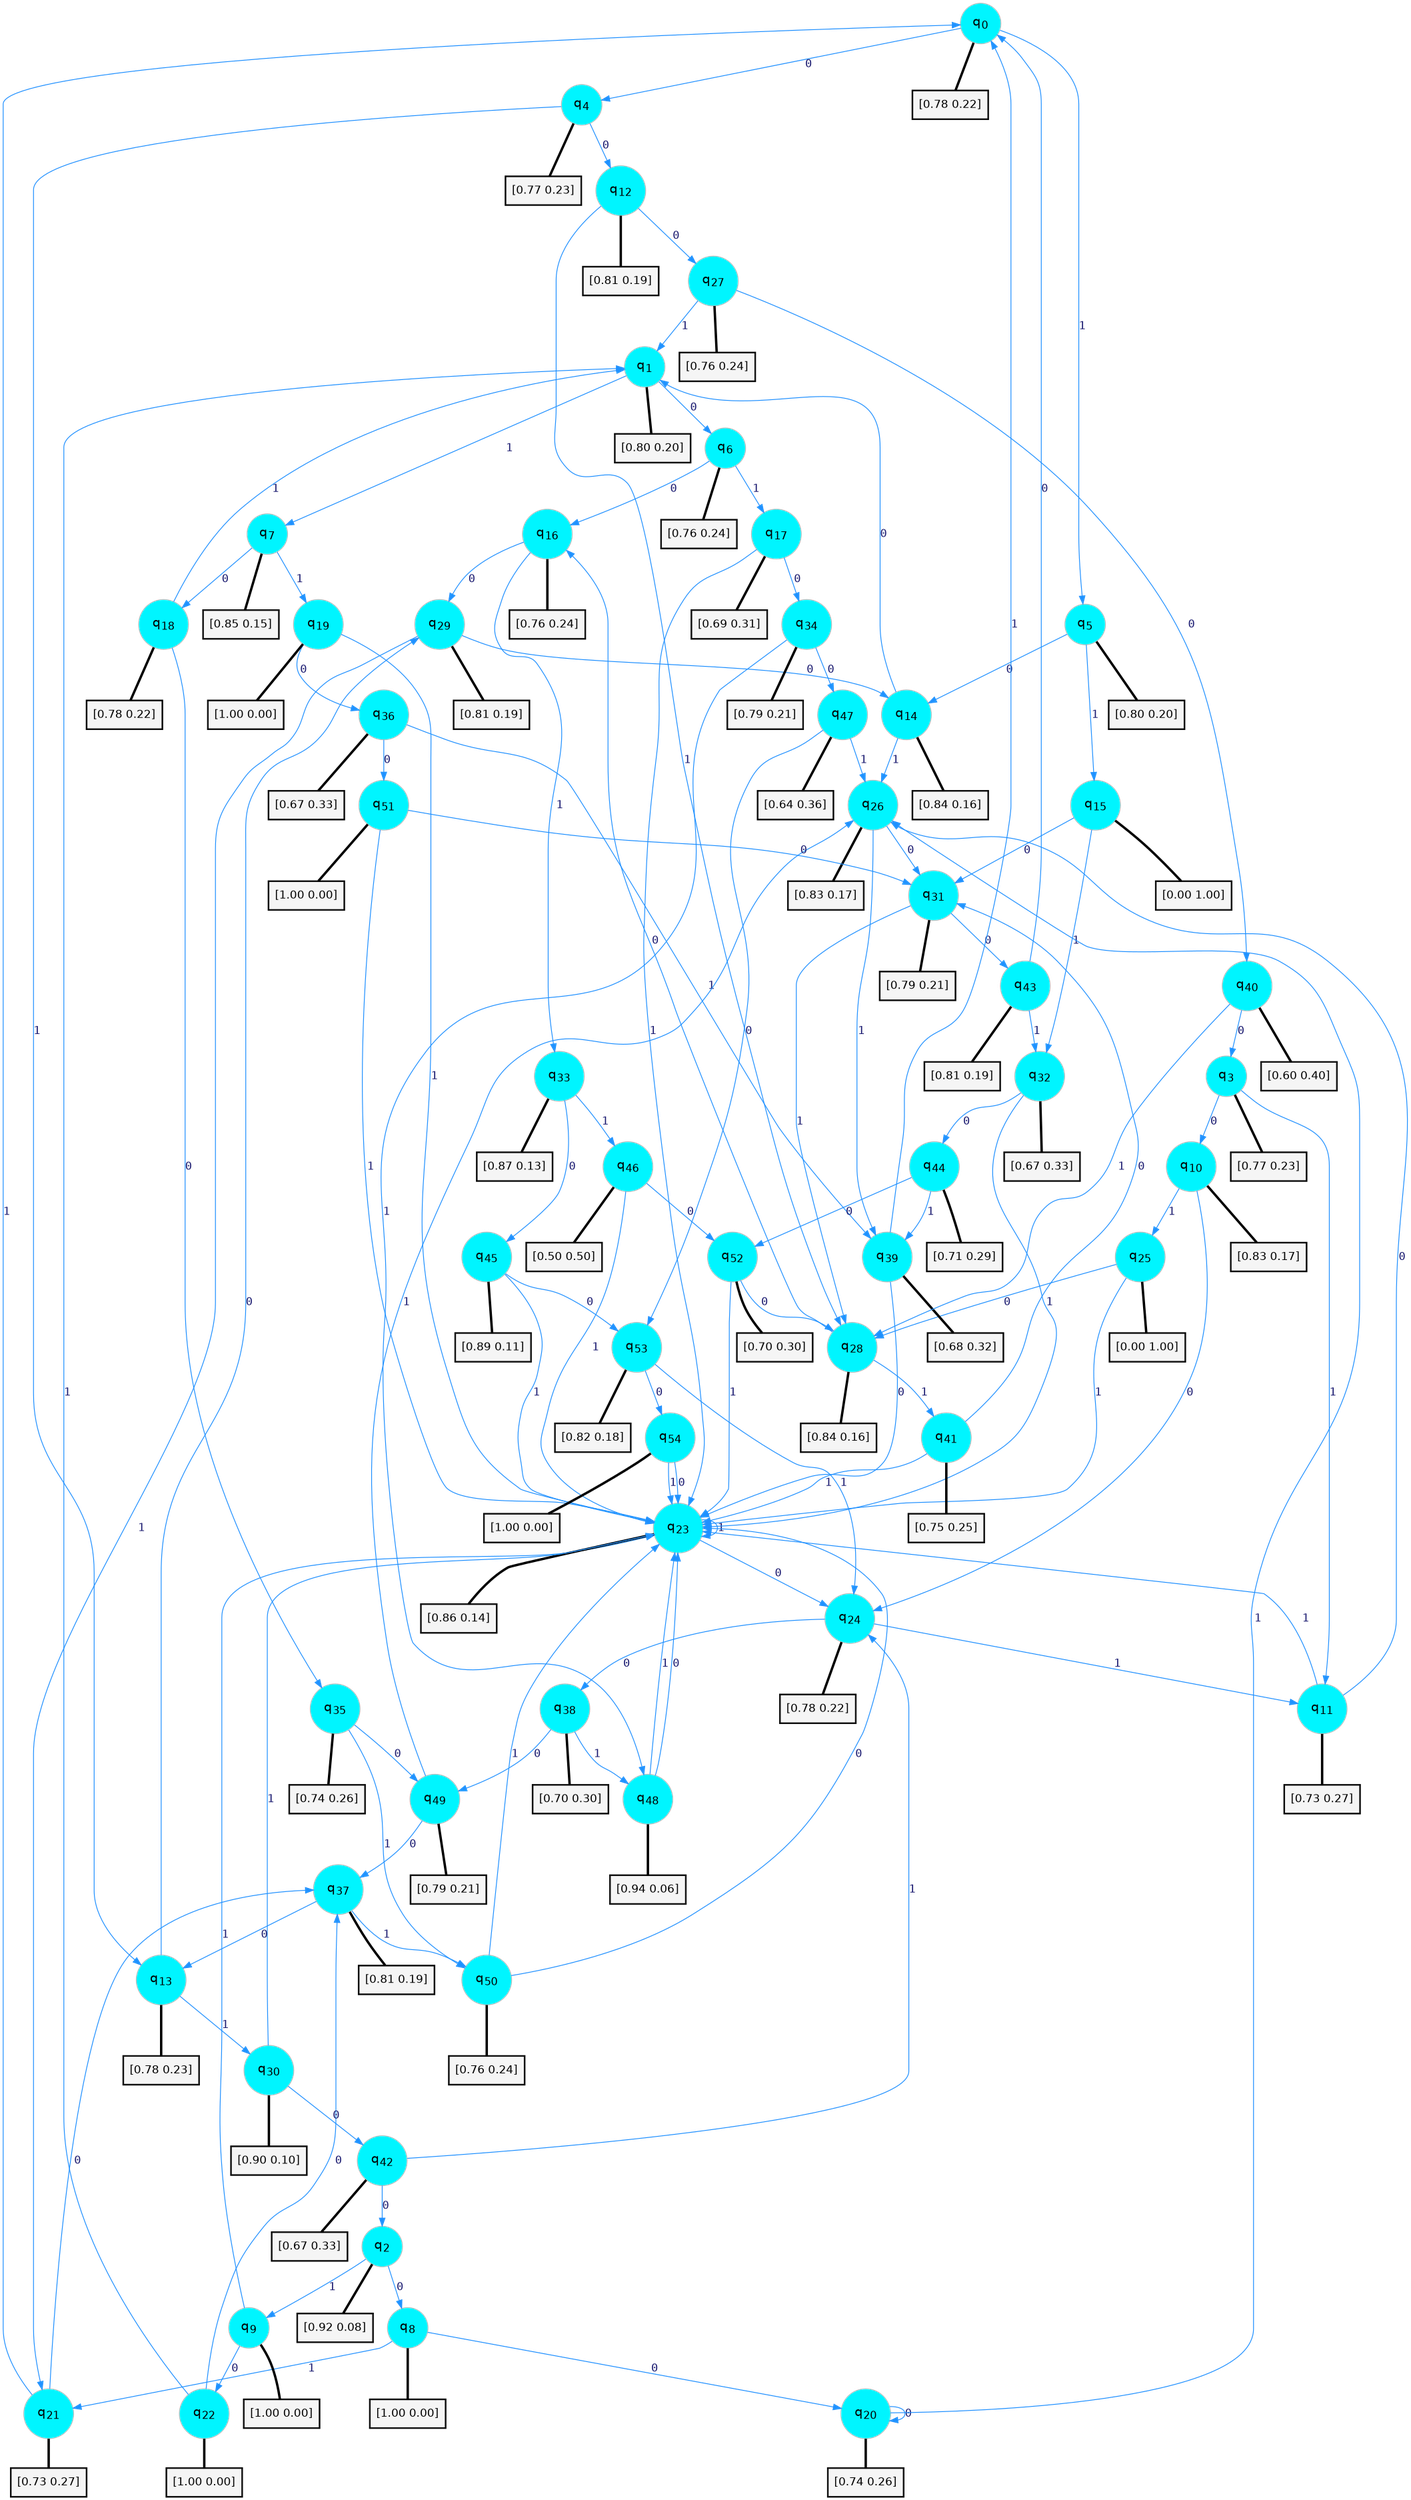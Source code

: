 digraph G {
graph [
bgcolor=transparent, dpi=300, rankdir=TD, size="40,25"];
node [
color=gray, fillcolor=turquoise1, fontcolor=black, fontname=Helvetica, fontsize=16, fontweight=bold, shape=circle, style=filled];
edge [
arrowsize=1, color=dodgerblue1, fontcolor=midnightblue, fontname=courier, fontweight=bold, penwidth=1, style=solid, weight=20];
0[label=<q<SUB>0</SUB>>];
1[label=<q<SUB>1</SUB>>];
2[label=<q<SUB>2</SUB>>];
3[label=<q<SUB>3</SUB>>];
4[label=<q<SUB>4</SUB>>];
5[label=<q<SUB>5</SUB>>];
6[label=<q<SUB>6</SUB>>];
7[label=<q<SUB>7</SUB>>];
8[label=<q<SUB>8</SUB>>];
9[label=<q<SUB>9</SUB>>];
10[label=<q<SUB>10</SUB>>];
11[label=<q<SUB>11</SUB>>];
12[label=<q<SUB>12</SUB>>];
13[label=<q<SUB>13</SUB>>];
14[label=<q<SUB>14</SUB>>];
15[label=<q<SUB>15</SUB>>];
16[label=<q<SUB>16</SUB>>];
17[label=<q<SUB>17</SUB>>];
18[label=<q<SUB>18</SUB>>];
19[label=<q<SUB>19</SUB>>];
20[label=<q<SUB>20</SUB>>];
21[label=<q<SUB>21</SUB>>];
22[label=<q<SUB>22</SUB>>];
23[label=<q<SUB>23</SUB>>];
24[label=<q<SUB>24</SUB>>];
25[label=<q<SUB>25</SUB>>];
26[label=<q<SUB>26</SUB>>];
27[label=<q<SUB>27</SUB>>];
28[label=<q<SUB>28</SUB>>];
29[label=<q<SUB>29</SUB>>];
30[label=<q<SUB>30</SUB>>];
31[label=<q<SUB>31</SUB>>];
32[label=<q<SUB>32</SUB>>];
33[label=<q<SUB>33</SUB>>];
34[label=<q<SUB>34</SUB>>];
35[label=<q<SUB>35</SUB>>];
36[label=<q<SUB>36</SUB>>];
37[label=<q<SUB>37</SUB>>];
38[label=<q<SUB>38</SUB>>];
39[label=<q<SUB>39</SUB>>];
40[label=<q<SUB>40</SUB>>];
41[label=<q<SUB>41</SUB>>];
42[label=<q<SUB>42</SUB>>];
43[label=<q<SUB>43</SUB>>];
44[label=<q<SUB>44</SUB>>];
45[label=<q<SUB>45</SUB>>];
46[label=<q<SUB>46</SUB>>];
47[label=<q<SUB>47</SUB>>];
48[label=<q<SUB>48</SUB>>];
49[label=<q<SUB>49</SUB>>];
50[label=<q<SUB>50</SUB>>];
51[label=<q<SUB>51</SUB>>];
52[label=<q<SUB>52</SUB>>];
53[label=<q<SUB>53</SUB>>];
54[label=<q<SUB>54</SUB>>];
55[label="[0.78 0.22]", shape=box,fontcolor=black, fontname=Helvetica, fontsize=14, penwidth=2, fillcolor=whitesmoke,color=black];
56[label="[0.80 0.20]", shape=box,fontcolor=black, fontname=Helvetica, fontsize=14, penwidth=2, fillcolor=whitesmoke,color=black];
57[label="[0.92 0.08]", shape=box,fontcolor=black, fontname=Helvetica, fontsize=14, penwidth=2, fillcolor=whitesmoke,color=black];
58[label="[0.77 0.23]", shape=box,fontcolor=black, fontname=Helvetica, fontsize=14, penwidth=2, fillcolor=whitesmoke,color=black];
59[label="[0.77 0.23]", shape=box,fontcolor=black, fontname=Helvetica, fontsize=14, penwidth=2, fillcolor=whitesmoke,color=black];
60[label="[0.80 0.20]", shape=box,fontcolor=black, fontname=Helvetica, fontsize=14, penwidth=2, fillcolor=whitesmoke,color=black];
61[label="[0.76 0.24]", shape=box,fontcolor=black, fontname=Helvetica, fontsize=14, penwidth=2, fillcolor=whitesmoke,color=black];
62[label="[0.85 0.15]", shape=box,fontcolor=black, fontname=Helvetica, fontsize=14, penwidth=2, fillcolor=whitesmoke,color=black];
63[label="[1.00 0.00]", shape=box,fontcolor=black, fontname=Helvetica, fontsize=14, penwidth=2, fillcolor=whitesmoke,color=black];
64[label="[1.00 0.00]", shape=box,fontcolor=black, fontname=Helvetica, fontsize=14, penwidth=2, fillcolor=whitesmoke,color=black];
65[label="[0.83 0.17]", shape=box,fontcolor=black, fontname=Helvetica, fontsize=14, penwidth=2, fillcolor=whitesmoke,color=black];
66[label="[0.73 0.27]", shape=box,fontcolor=black, fontname=Helvetica, fontsize=14, penwidth=2, fillcolor=whitesmoke,color=black];
67[label="[0.81 0.19]", shape=box,fontcolor=black, fontname=Helvetica, fontsize=14, penwidth=2, fillcolor=whitesmoke,color=black];
68[label="[0.78 0.23]", shape=box,fontcolor=black, fontname=Helvetica, fontsize=14, penwidth=2, fillcolor=whitesmoke,color=black];
69[label="[0.84 0.16]", shape=box,fontcolor=black, fontname=Helvetica, fontsize=14, penwidth=2, fillcolor=whitesmoke,color=black];
70[label="[0.00 1.00]", shape=box,fontcolor=black, fontname=Helvetica, fontsize=14, penwidth=2, fillcolor=whitesmoke,color=black];
71[label="[0.76 0.24]", shape=box,fontcolor=black, fontname=Helvetica, fontsize=14, penwidth=2, fillcolor=whitesmoke,color=black];
72[label="[0.69 0.31]", shape=box,fontcolor=black, fontname=Helvetica, fontsize=14, penwidth=2, fillcolor=whitesmoke,color=black];
73[label="[0.78 0.22]", shape=box,fontcolor=black, fontname=Helvetica, fontsize=14, penwidth=2, fillcolor=whitesmoke,color=black];
74[label="[1.00 0.00]", shape=box,fontcolor=black, fontname=Helvetica, fontsize=14, penwidth=2, fillcolor=whitesmoke,color=black];
75[label="[0.74 0.26]", shape=box,fontcolor=black, fontname=Helvetica, fontsize=14, penwidth=2, fillcolor=whitesmoke,color=black];
76[label="[0.73 0.27]", shape=box,fontcolor=black, fontname=Helvetica, fontsize=14, penwidth=2, fillcolor=whitesmoke,color=black];
77[label="[1.00 0.00]", shape=box,fontcolor=black, fontname=Helvetica, fontsize=14, penwidth=2, fillcolor=whitesmoke,color=black];
78[label="[0.86 0.14]", shape=box,fontcolor=black, fontname=Helvetica, fontsize=14, penwidth=2, fillcolor=whitesmoke,color=black];
79[label="[0.78 0.22]", shape=box,fontcolor=black, fontname=Helvetica, fontsize=14, penwidth=2, fillcolor=whitesmoke,color=black];
80[label="[0.00 1.00]", shape=box,fontcolor=black, fontname=Helvetica, fontsize=14, penwidth=2, fillcolor=whitesmoke,color=black];
81[label="[0.83 0.17]", shape=box,fontcolor=black, fontname=Helvetica, fontsize=14, penwidth=2, fillcolor=whitesmoke,color=black];
82[label="[0.76 0.24]", shape=box,fontcolor=black, fontname=Helvetica, fontsize=14, penwidth=2, fillcolor=whitesmoke,color=black];
83[label="[0.84 0.16]", shape=box,fontcolor=black, fontname=Helvetica, fontsize=14, penwidth=2, fillcolor=whitesmoke,color=black];
84[label="[0.81 0.19]", shape=box,fontcolor=black, fontname=Helvetica, fontsize=14, penwidth=2, fillcolor=whitesmoke,color=black];
85[label="[0.90 0.10]", shape=box,fontcolor=black, fontname=Helvetica, fontsize=14, penwidth=2, fillcolor=whitesmoke,color=black];
86[label="[0.79 0.21]", shape=box,fontcolor=black, fontname=Helvetica, fontsize=14, penwidth=2, fillcolor=whitesmoke,color=black];
87[label="[0.67 0.33]", shape=box,fontcolor=black, fontname=Helvetica, fontsize=14, penwidth=2, fillcolor=whitesmoke,color=black];
88[label="[0.87 0.13]", shape=box,fontcolor=black, fontname=Helvetica, fontsize=14, penwidth=2, fillcolor=whitesmoke,color=black];
89[label="[0.79 0.21]", shape=box,fontcolor=black, fontname=Helvetica, fontsize=14, penwidth=2, fillcolor=whitesmoke,color=black];
90[label="[0.74 0.26]", shape=box,fontcolor=black, fontname=Helvetica, fontsize=14, penwidth=2, fillcolor=whitesmoke,color=black];
91[label="[0.67 0.33]", shape=box,fontcolor=black, fontname=Helvetica, fontsize=14, penwidth=2, fillcolor=whitesmoke,color=black];
92[label="[0.81 0.19]", shape=box,fontcolor=black, fontname=Helvetica, fontsize=14, penwidth=2, fillcolor=whitesmoke,color=black];
93[label="[0.70 0.30]", shape=box,fontcolor=black, fontname=Helvetica, fontsize=14, penwidth=2, fillcolor=whitesmoke,color=black];
94[label="[0.68 0.32]", shape=box,fontcolor=black, fontname=Helvetica, fontsize=14, penwidth=2, fillcolor=whitesmoke,color=black];
95[label="[0.60 0.40]", shape=box,fontcolor=black, fontname=Helvetica, fontsize=14, penwidth=2, fillcolor=whitesmoke,color=black];
96[label="[0.75 0.25]", shape=box,fontcolor=black, fontname=Helvetica, fontsize=14, penwidth=2, fillcolor=whitesmoke,color=black];
97[label="[0.67 0.33]", shape=box,fontcolor=black, fontname=Helvetica, fontsize=14, penwidth=2, fillcolor=whitesmoke,color=black];
98[label="[0.81 0.19]", shape=box,fontcolor=black, fontname=Helvetica, fontsize=14, penwidth=2, fillcolor=whitesmoke,color=black];
99[label="[0.71 0.29]", shape=box,fontcolor=black, fontname=Helvetica, fontsize=14, penwidth=2, fillcolor=whitesmoke,color=black];
100[label="[0.89 0.11]", shape=box,fontcolor=black, fontname=Helvetica, fontsize=14, penwidth=2, fillcolor=whitesmoke,color=black];
101[label="[0.50 0.50]", shape=box,fontcolor=black, fontname=Helvetica, fontsize=14, penwidth=2, fillcolor=whitesmoke,color=black];
102[label="[0.64 0.36]", shape=box,fontcolor=black, fontname=Helvetica, fontsize=14, penwidth=2, fillcolor=whitesmoke,color=black];
103[label="[0.94 0.06]", shape=box,fontcolor=black, fontname=Helvetica, fontsize=14, penwidth=2, fillcolor=whitesmoke,color=black];
104[label="[0.79 0.21]", shape=box,fontcolor=black, fontname=Helvetica, fontsize=14, penwidth=2, fillcolor=whitesmoke,color=black];
105[label="[0.76 0.24]", shape=box,fontcolor=black, fontname=Helvetica, fontsize=14, penwidth=2, fillcolor=whitesmoke,color=black];
106[label="[1.00 0.00]", shape=box,fontcolor=black, fontname=Helvetica, fontsize=14, penwidth=2, fillcolor=whitesmoke,color=black];
107[label="[0.70 0.30]", shape=box,fontcolor=black, fontname=Helvetica, fontsize=14, penwidth=2, fillcolor=whitesmoke,color=black];
108[label="[0.82 0.18]", shape=box,fontcolor=black, fontname=Helvetica, fontsize=14, penwidth=2, fillcolor=whitesmoke,color=black];
109[label="[1.00 0.00]", shape=box,fontcolor=black, fontname=Helvetica, fontsize=14, penwidth=2, fillcolor=whitesmoke,color=black];
0->4 [label=0];
0->5 [label=1];
0->55 [arrowhead=none, penwidth=3,color=black];
1->6 [label=0];
1->7 [label=1];
1->56 [arrowhead=none, penwidth=3,color=black];
2->8 [label=0];
2->9 [label=1];
2->57 [arrowhead=none, penwidth=3,color=black];
3->10 [label=0];
3->11 [label=1];
3->58 [arrowhead=none, penwidth=3,color=black];
4->12 [label=0];
4->13 [label=1];
4->59 [arrowhead=none, penwidth=3,color=black];
5->14 [label=0];
5->15 [label=1];
5->60 [arrowhead=none, penwidth=3,color=black];
6->16 [label=0];
6->17 [label=1];
6->61 [arrowhead=none, penwidth=3,color=black];
7->18 [label=0];
7->19 [label=1];
7->62 [arrowhead=none, penwidth=3,color=black];
8->20 [label=0];
8->21 [label=1];
8->63 [arrowhead=none, penwidth=3,color=black];
9->22 [label=0];
9->23 [label=1];
9->64 [arrowhead=none, penwidth=3,color=black];
10->24 [label=0];
10->25 [label=1];
10->65 [arrowhead=none, penwidth=3,color=black];
11->26 [label=0];
11->23 [label=1];
11->66 [arrowhead=none, penwidth=3,color=black];
12->27 [label=0];
12->28 [label=1];
12->67 [arrowhead=none, penwidth=3,color=black];
13->29 [label=0];
13->30 [label=1];
13->68 [arrowhead=none, penwidth=3,color=black];
14->1 [label=0];
14->26 [label=1];
14->69 [arrowhead=none, penwidth=3,color=black];
15->31 [label=0];
15->32 [label=1];
15->70 [arrowhead=none, penwidth=3,color=black];
16->29 [label=0];
16->33 [label=1];
16->71 [arrowhead=none, penwidth=3,color=black];
17->34 [label=0];
17->23 [label=1];
17->72 [arrowhead=none, penwidth=3,color=black];
18->35 [label=0];
18->1 [label=1];
18->73 [arrowhead=none, penwidth=3,color=black];
19->36 [label=0];
19->23 [label=1];
19->74 [arrowhead=none, penwidth=3,color=black];
20->20 [label=0];
20->26 [label=1];
20->75 [arrowhead=none, penwidth=3,color=black];
21->37 [label=0];
21->0 [label=1];
21->76 [arrowhead=none, penwidth=3,color=black];
22->37 [label=0];
22->1 [label=1];
22->77 [arrowhead=none, penwidth=3,color=black];
23->24 [label=0];
23->23 [label=1];
23->78 [arrowhead=none, penwidth=3,color=black];
24->38 [label=0];
24->11 [label=1];
24->79 [arrowhead=none, penwidth=3,color=black];
25->28 [label=0];
25->23 [label=1];
25->80 [arrowhead=none, penwidth=3,color=black];
26->31 [label=0];
26->39 [label=1];
26->81 [arrowhead=none, penwidth=3,color=black];
27->40 [label=0];
27->1 [label=1];
27->82 [arrowhead=none, penwidth=3,color=black];
28->16 [label=0];
28->41 [label=1];
28->83 [arrowhead=none, penwidth=3,color=black];
29->14 [label=0];
29->21 [label=1];
29->84 [arrowhead=none, penwidth=3,color=black];
30->42 [label=0];
30->23 [label=1];
30->85 [arrowhead=none, penwidth=3,color=black];
31->43 [label=0];
31->28 [label=1];
31->86 [arrowhead=none, penwidth=3,color=black];
32->44 [label=0];
32->23 [label=1];
32->87 [arrowhead=none, penwidth=3,color=black];
33->45 [label=0];
33->46 [label=1];
33->88 [arrowhead=none, penwidth=3,color=black];
34->47 [label=0];
34->48 [label=1];
34->89 [arrowhead=none, penwidth=3,color=black];
35->49 [label=0];
35->50 [label=1];
35->90 [arrowhead=none, penwidth=3,color=black];
36->51 [label=0];
36->39 [label=1];
36->91 [arrowhead=none, penwidth=3,color=black];
37->13 [label=0];
37->50 [label=1];
37->92 [arrowhead=none, penwidth=3,color=black];
38->49 [label=0];
38->48 [label=1];
38->93 [arrowhead=none, penwidth=3,color=black];
39->23 [label=0];
39->0 [label=1];
39->94 [arrowhead=none, penwidth=3,color=black];
40->3 [label=0];
40->28 [label=1];
40->95 [arrowhead=none, penwidth=3,color=black];
41->31 [label=0];
41->23 [label=1];
41->96 [arrowhead=none, penwidth=3,color=black];
42->2 [label=0];
42->24 [label=1];
42->97 [arrowhead=none, penwidth=3,color=black];
43->0 [label=0];
43->32 [label=1];
43->98 [arrowhead=none, penwidth=3,color=black];
44->52 [label=0];
44->39 [label=1];
44->99 [arrowhead=none, penwidth=3,color=black];
45->53 [label=0];
45->23 [label=1];
45->100 [arrowhead=none, penwidth=3,color=black];
46->52 [label=0];
46->23 [label=1];
46->101 [arrowhead=none, penwidth=3,color=black];
47->53 [label=0];
47->26 [label=1];
47->102 [arrowhead=none, penwidth=3,color=black];
48->23 [label=0];
48->23 [label=1];
48->103 [arrowhead=none, penwidth=3,color=black];
49->37 [label=0];
49->26 [label=1];
49->104 [arrowhead=none, penwidth=3,color=black];
50->23 [label=0];
50->23 [label=1];
50->105 [arrowhead=none, penwidth=3,color=black];
51->31 [label=0];
51->23 [label=1];
51->106 [arrowhead=none, penwidth=3,color=black];
52->28 [label=0];
52->23 [label=1];
52->107 [arrowhead=none, penwidth=3,color=black];
53->54 [label=0];
53->24 [label=1];
53->108 [arrowhead=none, penwidth=3,color=black];
54->23 [label=0];
54->23 [label=1];
54->109 [arrowhead=none, penwidth=3,color=black];
}
